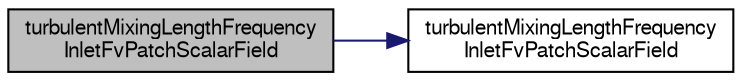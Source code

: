 digraph "turbulentMixingLengthFrequencyInletFvPatchScalarField"
{
  bgcolor="transparent";
  edge [fontname="FreeSans",fontsize="10",labelfontname="FreeSans",labelfontsize="10"];
  node [fontname="FreeSans",fontsize="10",shape=record];
  rankdir="LR";
  Node19 [label="turbulentMixingLengthFrequency\lInletFvPatchScalarField",height=0.2,width=0.4,color="black", fillcolor="grey75", style="filled", fontcolor="black"];
  Node19 -> Node20 [color="midnightblue",fontsize="10",style="solid",fontname="FreeSans"];
  Node20 [label="turbulentMixingLengthFrequency\lInletFvPatchScalarField",height=0.2,width=0.4,color="black",URL="$a30666.html#ab8ff9611c0eb5940b77656a6efce40a3",tooltip="Construct from patch and internal field. "];
}
